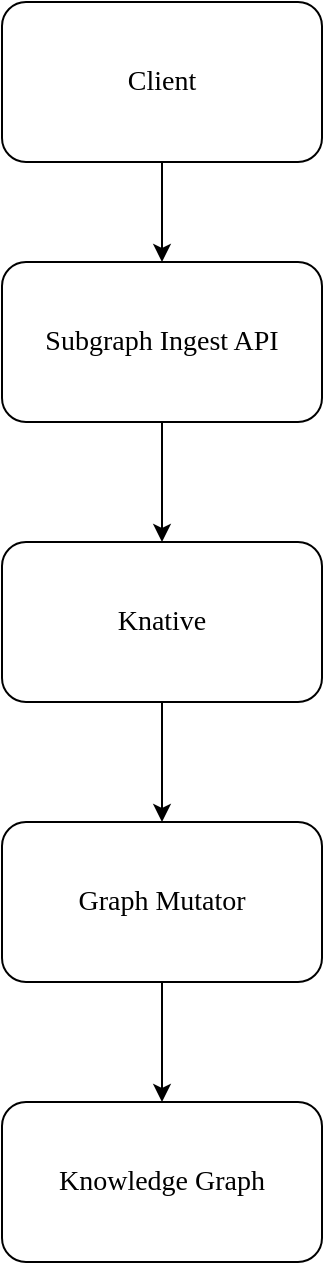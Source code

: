 <mxfile>
    <diagram id="yTWoDNyFjHDES1ZvmiYk" name="Page-1">
        <mxGraphModel dx="1338" dy="975" grid="1" gridSize="10" guides="1" tooltips="1" connect="1" arrows="1" fold="1" page="1" pageScale="1" pageWidth="850" pageHeight="1100" math="0" shadow="0">
            <root>
                <mxCell id="0"/>
                <mxCell id="1" parent="0"/>
                <mxCell id="8" style="edgeStyle=none;html=1;entryX=0.5;entryY=0;entryDx=0;entryDy=0;fontFamily=Comic Sans MS;fontSize=14;" edge="1" parent="1" source="2" target="3">
                    <mxGeometry relative="1" as="geometry"/>
                </mxCell>
                <mxCell id="2" value="&lt;font face=&quot;Comic Sans MS&quot; style=&quot;font-size: 14px&quot;&gt;Client&lt;/font&gt;" style="rounded=1;whiteSpace=wrap;html=1;" vertex="1" parent="1">
                    <mxGeometry x="360" y="160" width="160" height="80" as="geometry"/>
                </mxCell>
                <mxCell id="9" style="edgeStyle=none;html=1;entryX=0.5;entryY=0;entryDx=0;entryDy=0;fontFamily=Comic Sans MS;fontSize=14;" edge="1" parent="1" source="3" target="4">
                    <mxGeometry relative="1" as="geometry"/>
                </mxCell>
                <mxCell id="3" value="&lt;font face=&quot;Comic Sans MS&quot; style=&quot;font-size: 14px&quot;&gt;Subgraph Ingest API&lt;/font&gt;" style="rounded=1;whiteSpace=wrap;html=1;" vertex="1" parent="1">
                    <mxGeometry x="360" y="290" width="160" height="80" as="geometry"/>
                </mxCell>
                <mxCell id="10" style="edgeStyle=none;html=1;entryX=0.5;entryY=0;entryDx=0;entryDy=0;fontFamily=Comic Sans MS;fontSize=14;" edge="1" parent="1" source="4" target="5">
                    <mxGeometry relative="1" as="geometry"/>
                </mxCell>
                <mxCell id="4" value="&lt;font face=&quot;Comic Sans MS&quot; style=&quot;font-size: 14px&quot;&gt;Knative&lt;/font&gt;" style="rounded=1;whiteSpace=wrap;html=1;" vertex="1" parent="1">
                    <mxGeometry x="360" y="430" width="160" height="80" as="geometry"/>
                </mxCell>
                <mxCell id="11" style="edgeStyle=none;html=1;entryX=0.5;entryY=0;entryDx=0;entryDy=0;fontFamily=Comic Sans MS;fontSize=14;" edge="1" parent="1" source="5" target="7">
                    <mxGeometry relative="1" as="geometry"/>
                </mxCell>
                <mxCell id="5" value="&lt;font face=&quot;Comic Sans MS&quot; style=&quot;font-size: 14px&quot;&gt;Graph Mutator&lt;/font&gt;" style="rounded=1;whiteSpace=wrap;html=1;" vertex="1" parent="1">
                    <mxGeometry x="360" y="570" width="160" height="80" as="geometry"/>
                </mxCell>
                <mxCell id="7" value="&lt;font face=&quot;Comic Sans MS&quot; style=&quot;font-size: 14px&quot;&gt;Knowledge Graph&lt;/font&gt;" style="rounded=1;whiteSpace=wrap;html=1;" vertex="1" parent="1">
                    <mxGeometry x="360" y="710" width="160" height="80" as="geometry"/>
                </mxCell>
            </root>
        </mxGraphModel>
    </diagram>
</mxfile>